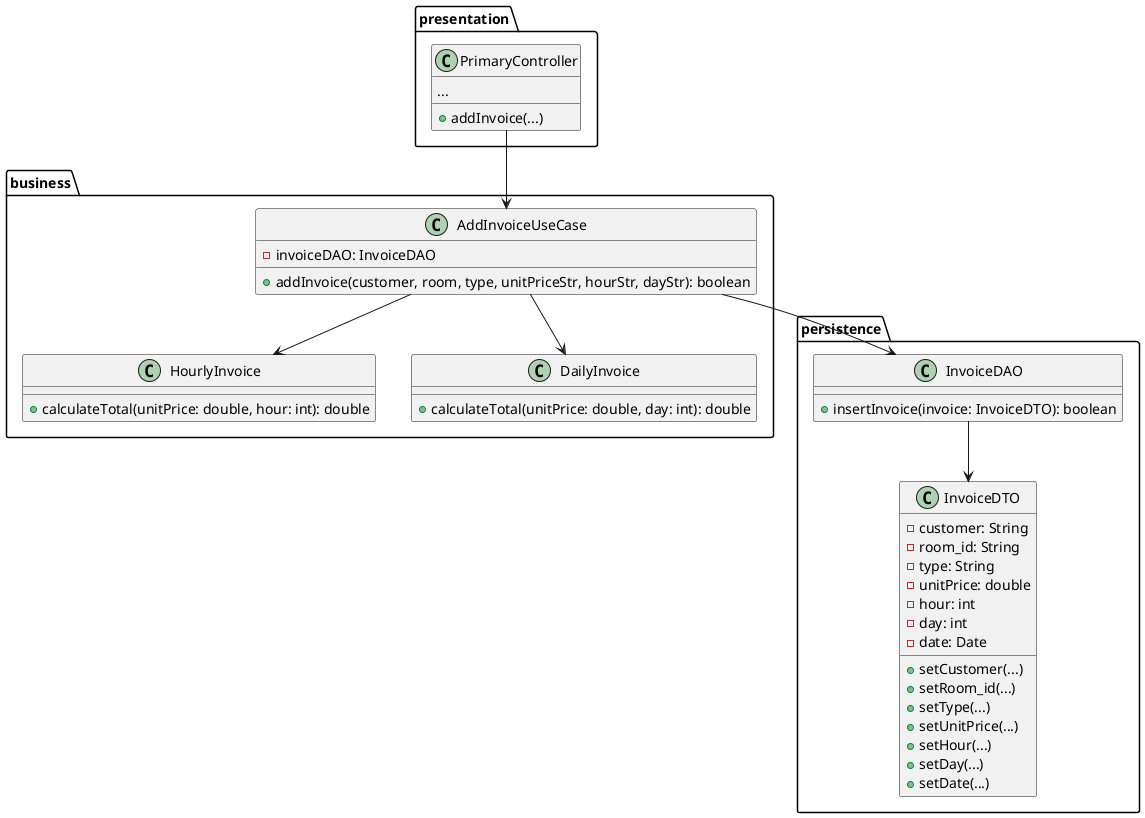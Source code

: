 @startuml AddInvoiceClassDiagram
package presentation {
    class PrimaryController {
        +addInvoice(...)
        ...
    }
}

package business {
    class AddInvoiceUseCase {
        -invoiceDAO: InvoiceDAO
        +addInvoice(customer, room, type, unitPriceStr, hourStr, dayStr): boolean
    }
    class HourlyInvoice {
        +calculateTotal(unitPrice: double, hour: int): double
    }
    class DailyInvoice {
        +calculateTotal(unitPrice: double, day: int): double
    }
}

package persistence {
    class InvoiceDAO {
        +insertInvoice(invoice: InvoiceDTO): boolean
    }
    class InvoiceDTO {
        -customer: String
        -room_id: String
        -type: String
        -unitPrice: double
        -hour: int
        -day: int
        -date: Date
        +setCustomer(...)
        +setRoom_id(...)
        +setType(...)
        +setUnitPrice(...)
        +setHour(...)
        +setDay(...)
        +setDate(...)
    }
}

presentation.PrimaryController --> business.AddInvoiceUseCase
business.AddInvoiceUseCase --> business.HourlyInvoice
business.AddInvoiceUseCase --> business.DailyInvoice
business.AddInvoiceUseCase --> persistence.InvoiceDAO
persistence.InvoiceDAO --> persistence.InvoiceDTO
@enduml
